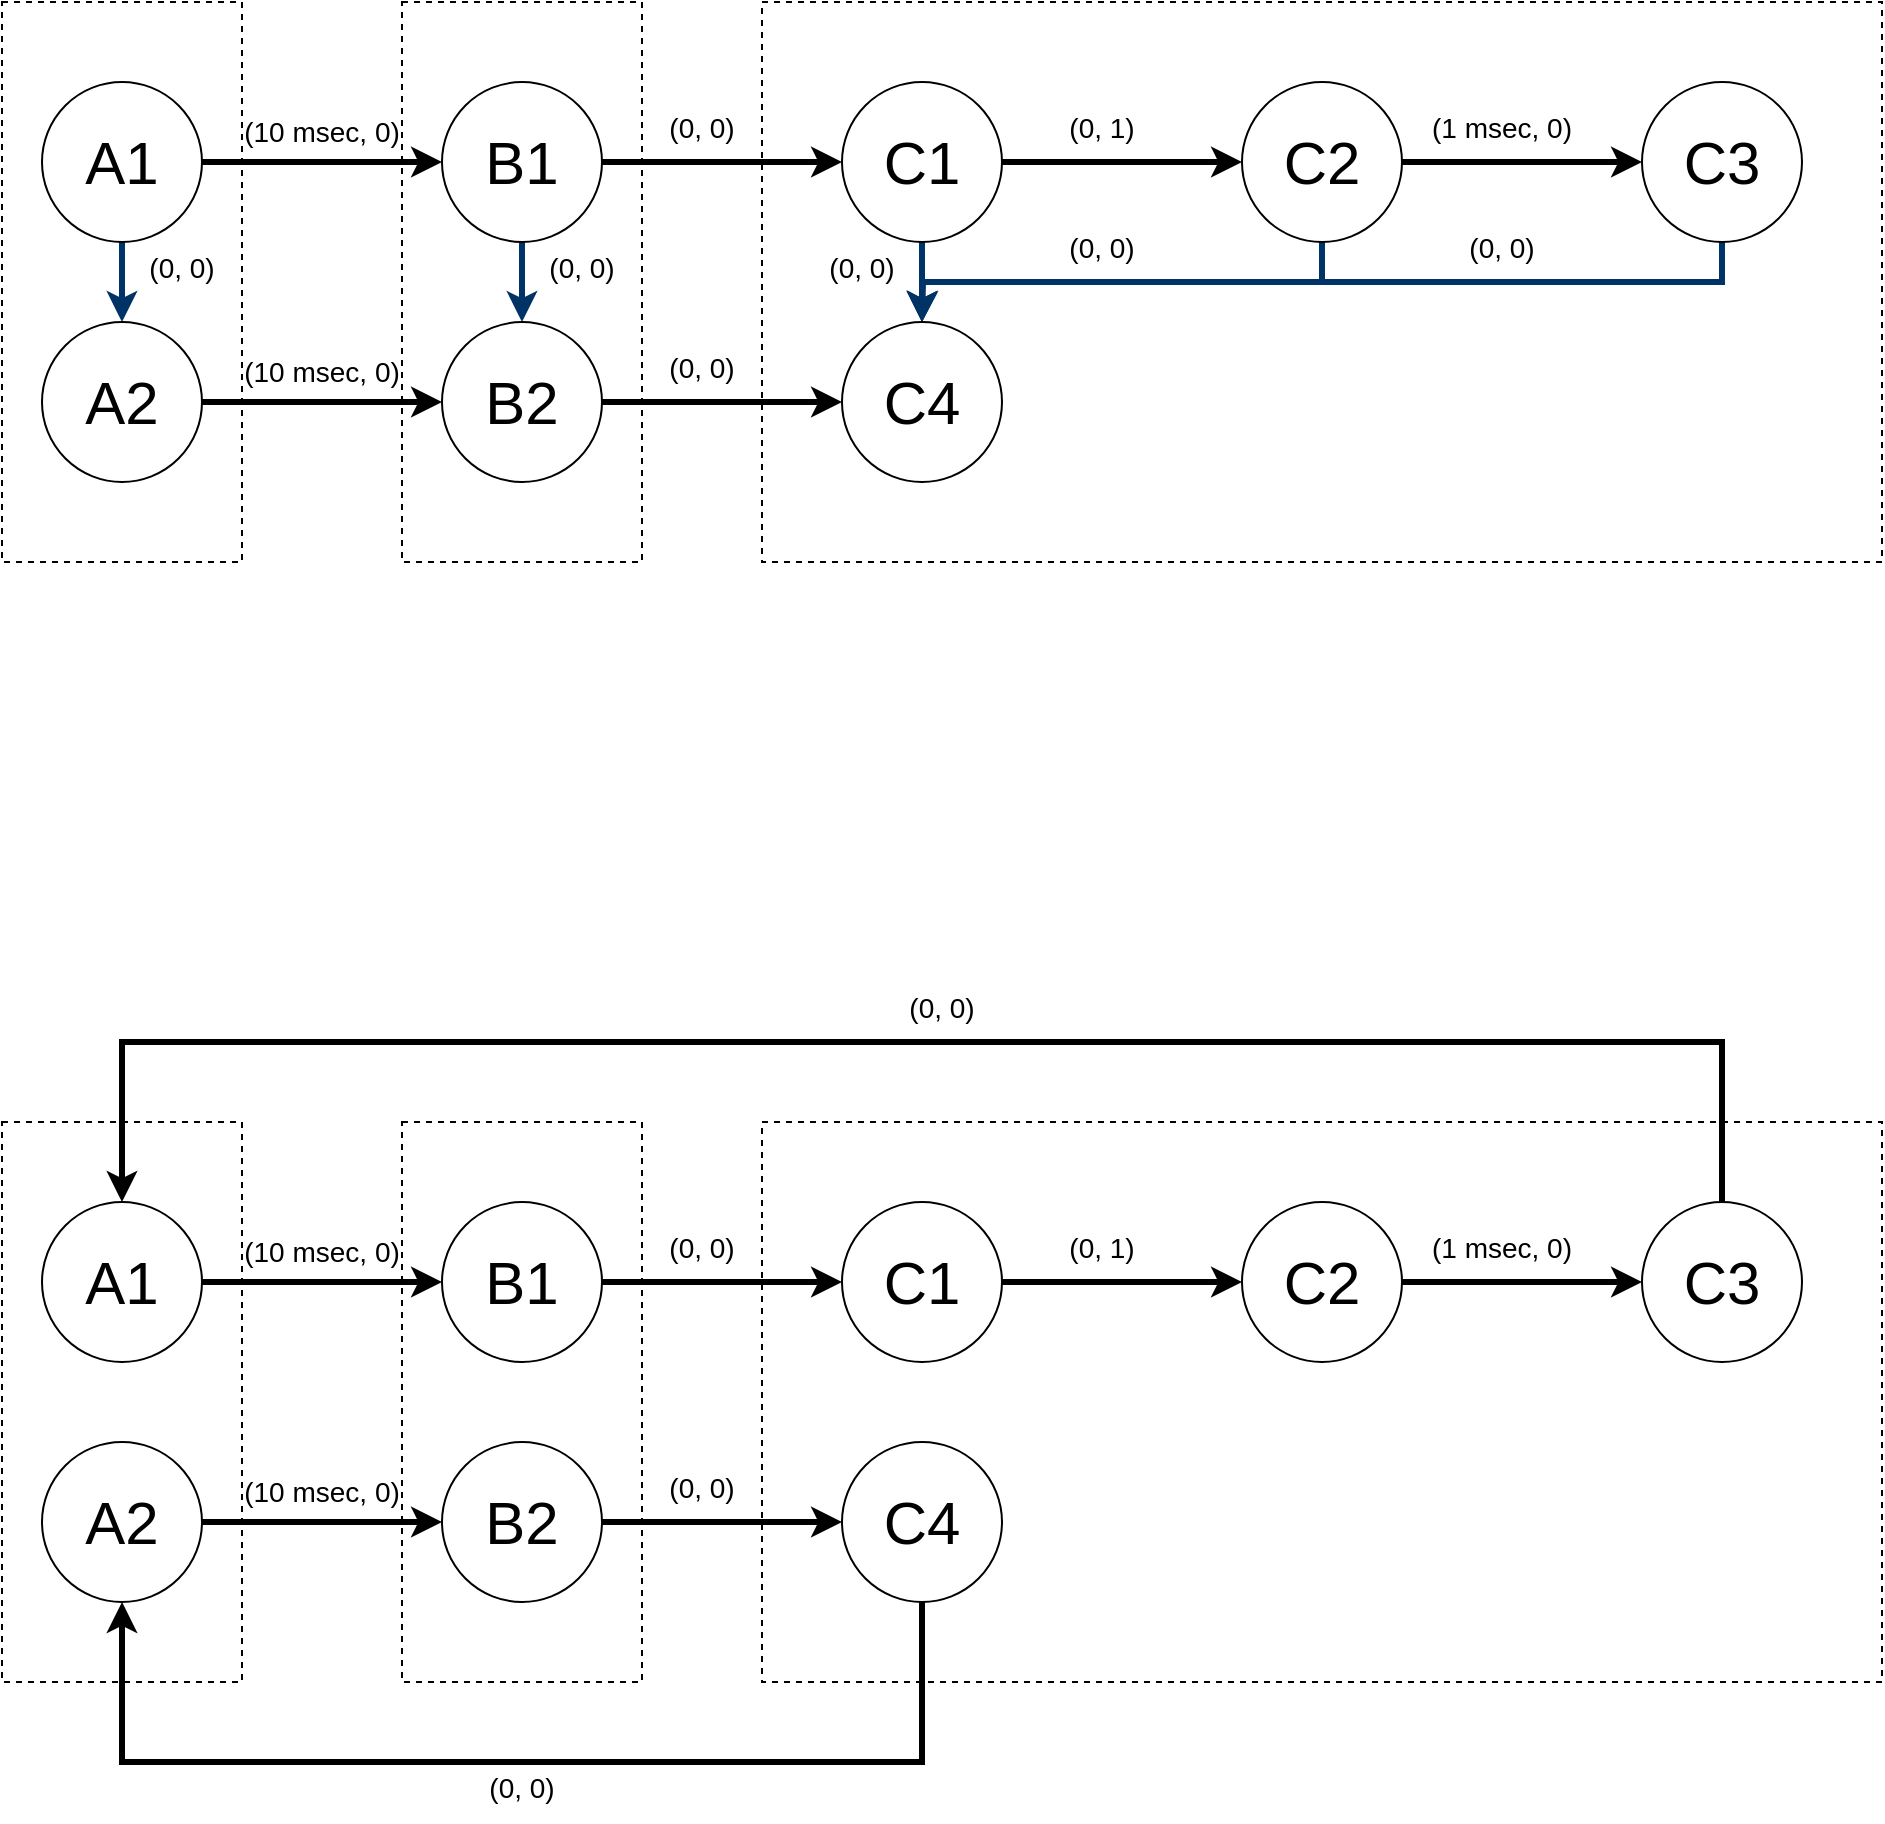 <mxfile version="14.4.3" type="device"><diagram id="fR7ZyrERB_p4ZOifRXuR" name="Page-1"><mxGraphModel dx="1042" dy="740" grid="1" gridSize="10" guides="1" tooltips="1" connect="1" arrows="1" fold="1" page="1" pageScale="1" pageWidth="850" pageHeight="1100" math="0" shadow="0"><root><mxCell id="0"/><mxCell id="1" parent="0"/><mxCell id="cgCgQ7ZBFBmr-rmUrS0L-20" value="" style="rounded=0;whiteSpace=wrap;html=1;dashed=1;fillColor=none;" parent="1" vertex="1"><mxGeometry x="480" y="280" width="560" height="280" as="geometry"/></mxCell><mxCell id="cgCgQ7ZBFBmr-rmUrS0L-19" value="" style="rounded=0;whiteSpace=wrap;html=1;dashed=1;fillColor=none;" parent="1" vertex="1"><mxGeometry x="300" y="280" width="120" height="280" as="geometry"/></mxCell><mxCell id="cgCgQ7ZBFBmr-rmUrS0L-18" value="" style="rounded=0;whiteSpace=wrap;html=1;dashed=1;fillColor=none;" parent="1" vertex="1"><mxGeometry x="100" y="280" width="120" height="280" as="geometry"/></mxCell><mxCell id="cgCgQ7ZBFBmr-rmUrS0L-10" style="edgeStyle=orthogonalEdgeStyle;rounded=0;orthogonalLoop=1;jettySize=auto;html=1;exitX=1;exitY=0.5;exitDx=0;exitDy=0;entryX=0;entryY=0.5;entryDx=0;entryDy=0;strokeWidth=3;" parent="1" source="cgCgQ7ZBFBmr-rmUrS0L-2" target="cgCgQ7ZBFBmr-rmUrS0L-4" edge="1"><mxGeometry relative="1" as="geometry"/></mxCell><mxCell id="wg7i4KBujyZq6GKzdDYo-1" style="edgeStyle=orthogonalEdgeStyle;rounded=0;orthogonalLoop=1;jettySize=auto;html=1;exitX=0.5;exitY=1;exitDx=0;exitDy=0;strokeColor=#003366;strokeWidth=3;" edge="1" parent="1" source="cgCgQ7ZBFBmr-rmUrS0L-2" target="cgCgQ7ZBFBmr-rmUrS0L-3"><mxGeometry relative="1" as="geometry"/></mxCell><mxCell id="cgCgQ7ZBFBmr-rmUrS0L-2" value="&lt;font style=&quot;font-size: 30px&quot;&gt;A1&lt;/font&gt;" style="ellipse;whiteSpace=wrap;html=1;aspect=fixed;" parent="1" vertex="1"><mxGeometry x="120" y="320" width="80" height="80" as="geometry"/></mxCell><mxCell id="cgCgQ7ZBFBmr-rmUrS0L-14" style="edgeStyle=orthogonalEdgeStyle;rounded=0;orthogonalLoop=1;jettySize=auto;html=1;exitX=1;exitY=0.5;exitDx=0;exitDy=0;entryX=0;entryY=0.5;entryDx=0;entryDy=0;strokeWidth=3;" parent="1" source="cgCgQ7ZBFBmr-rmUrS0L-3" target="cgCgQ7ZBFBmr-rmUrS0L-5" edge="1"><mxGeometry relative="1" as="geometry"/></mxCell><mxCell id="cgCgQ7ZBFBmr-rmUrS0L-3" value="&lt;font style=&quot;font-size: 30px&quot;&gt;A2&lt;/font&gt;" style="ellipse;whiteSpace=wrap;html=1;aspect=fixed;" parent="1" vertex="1"><mxGeometry x="120" y="440" width="80" height="80" as="geometry"/></mxCell><mxCell id="cgCgQ7ZBFBmr-rmUrS0L-11" style="edgeStyle=orthogonalEdgeStyle;rounded=0;orthogonalLoop=1;jettySize=auto;html=1;exitX=1;exitY=0.5;exitDx=0;exitDy=0;entryX=0;entryY=0.5;entryDx=0;entryDy=0;strokeWidth=3;" parent="1" source="cgCgQ7ZBFBmr-rmUrS0L-4" target="cgCgQ7ZBFBmr-rmUrS0L-6" edge="1"><mxGeometry relative="1" as="geometry"/></mxCell><mxCell id="wg7i4KBujyZq6GKzdDYo-3" style="edgeStyle=orthogonalEdgeStyle;rounded=0;orthogonalLoop=1;jettySize=auto;html=1;exitX=0.5;exitY=1;exitDx=0;exitDy=0;entryX=0.5;entryY=0;entryDx=0;entryDy=0;strokeColor=#003366;strokeWidth=3;" edge="1" parent="1" source="cgCgQ7ZBFBmr-rmUrS0L-4" target="cgCgQ7ZBFBmr-rmUrS0L-5"><mxGeometry relative="1" as="geometry"/></mxCell><mxCell id="cgCgQ7ZBFBmr-rmUrS0L-4" value="&lt;font style=&quot;font-size: 30px&quot;&gt;B1&lt;/font&gt;" style="ellipse;whiteSpace=wrap;html=1;aspect=fixed;" parent="1" vertex="1"><mxGeometry x="320" y="320" width="80" height="80" as="geometry"/></mxCell><mxCell id="cgCgQ7ZBFBmr-rmUrS0L-15" style="edgeStyle=orthogonalEdgeStyle;rounded=0;orthogonalLoop=1;jettySize=auto;html=1;exitX=1;exitY=0.5;exitDx=0;exitDy=0;entryX=0;entryY=0.5;entryDx=0;entryDy=0;strokeWidth=3;" parent="1" source="cgCgQ7ZBFBmr-rmUrS0L-5" target="cgCgQ7ZBFBmr-rmUrS0L-9" edge="1"><mxGeometry relative="1" as="geometry"/></mxCell><mxCell id="cgCgQ7ZBFBmr-rmUrS0L-5" value="&lt;font style=&quot;font-size: 30px&quot;&gt;B2&lt;/font&gt;" style="ellipse;whiteSpace=wrap;html=1;aspect=fixed;" parent="1" vertex="1"><mxGeometry x="320" y="440" width="80" height="80" as="geometry"/></mxCell><mxCell id="cgCgQ7ZBFBmr-rmUrS0L-12" style="edgeStyle=orthogonalEdgeStyle;rounded=0;orthogonalLoop=1;jettySize=auto;html=1;exitX=1;exitY=0.5;exitDx=0;exitDy=0;entryX=0;entryY=0.5;entryDx=0;entryDy=0;strokeWidth=3;" parent="1" source="cgCgQ7ZBFBmr-rmUrS0L-6" target="cgCgQ7ZBFBmr-rmUrS0L-7" edge="1"><mxGeometry relative="1" as="geometry"/></mxCell><mxCell id="wg7i4KBujyZq6GKzdDYo-4" style="edgeStyle=orthogonalEdgeStyle;rounded=0;orthogonalLoop=1;jettySize=auto;html=1;exitX=0.5;exitY=1;exitDx=0;exitDy=0;entryX=0.5;entryY=0;entryDx=0;entryDy=0;strokeColor=#003366;strokeWidth=3;" edge="1" parent="1" source="cgCgQ7ZBFBmr-rmUrS0L-6" target="cgCgQ7ZBFBmr-rmUrS0L-9"><mxGeometry relative="1" as="geometry"/></mxCell><mxCell id="cgCgQ7ZBFBmr-rmUrS0L-6" value="&lt;font style=&quot;font-size: 30px&quot;&gt;C1&lt;/font&gt;" style="ellipse;whiteSpace=wrap;html=1;aspect=fixed;" parent="1" vertex="1"><mxGeometry x="520" y="320" width="80" height="80" as="geometry"/></mxCell><mxCell id="cgCgQ7ZBFBmr-rmUrS0L-13" style="edgeStyle=orthogonalEdgeStyle;rounded=0;orthogonalLoop=1;jettySize=auto;html=1;exitX=1;exitY=0.5;exitDx=0;exitDy=0;entryX=0;entryY=0.5;entryDx=0;entryDy=0;strokeWidth=3;" parent="1" source="cgCgQ7ZBFBmr-rmUrS0L-7" target="cgCgQ7ZBFBmr-rmUrS0L-8" edge="1"><mxGeometry relative="1" as="geometry"/></mxCell><mxCell id="wg7i4KBujyZq6GKzdDYo-5" style="edgeStyle=orthogonalEdgeStyle;rounded=0;orthogonalLoop=1;jettySize=auto;html=1;exitX=0.5;exitY=1;exitDx=0;exitDy=0;entryX=0.5;entryY=0;entryDx=0;entryDy=0;strokeColor=#003366;strokeWidth=3;" edge="1" parent="1" source="cgCgQ7ZBFBmr-rmUrS0L-7" target="cgCgQ7ZBFBmr-rmUrS0L-9"><mxGeometry relative="1" as="geometry"/></mxCell><mxCell id="cgCgQ7ZBFBmr-rmUrS0L-7" value="&lt;font style=&quot;font-size: 30px&quot;&gt;C2&lt;/font&gt;" style="ellipse;whiteSpace=wrap;html=1;aspect=fixed;" parent="1" vertex="1"><mxGeometry x="720" y="320" width="80" height="80" as="geometry"/></mxCell><mxCell id="wg7i4KBujyZq6GKzdDYo-6" style="edgeStyle=orthogonalEdgeStyle;rounded=0;orthogonalLoop=1;jettySize=auto;html=1;exitX=0.5;exitY=1;exitDx=0;exitDy=0;strokeColor=#003366;strokeWidth=3;" edge="1" parent="1" source="cgCgQ7ZBFBmr-rmUrS0L-8"><mxGeometry relative="1" as="geometry"><mxPoint x="560" y="440" as="targetPoint"/></mxGeometry></mxCell><mxCell id="cgCgQ7ZBFBmr-rmUrS0L-8" value="&lt;font style=&quot;font-size: 30px&quot;&gt;C3&lt;/font&gt;" style="ellipse;whiteSpace=wrap;html=1;aspect=fixed;" parent="1" vertex="1"><mxGeometry x="920" y="320" width="80" height="80" as="geometry"/></mxCell><mxCell id="cgCgQ7ZBFBmr-rmUrS0L-9" value="&lt;font style=&quot;font-size: 30px&quot;&gt;C4&lt;/font&gt;" style="ellipse;whiteSpace=wrap;html=1;aspect=fixed;" parent="1" vertex="1"><mxGeometry x="520" y="440" width="80" height="80" as="geometry"/></mxCell><mxCell id="cgCgQ7ZBFBmr-rmUrS0L-21" value="&lt;font style=&quot;font-size: 14px&quot;&gt;(0, 0)&lt;/font&gt;" style="text;html=1;strokeColor=none;fillColor=none;align=center;verticalAlign=middle;whiteSpace=wrap;rounded=0;dashed=1;fontSize=24;" parent="1" vertex="1"><mxGeometry x="420" y="320" width="60" height="40" as="geometry"/></mxCell><mxCell id="cgCgQ7ZBFBmr-rmUrS0L-23" value="(10 msec, 0)" style="text;html=1;strokeColor=none;fillColor=none;align=center;verticalAlign=middle;whiteSpace=wrap;rounded=0;dashed=1;fontSize=14;" parent="1" vertex="1"><mxGeometry x="220" y="320" width="80" height="50" as="geometry"/></mxCell><mxCell id="cgCgQ7ZBFBmr-rmUrS0L-24" value="(10 msec, 0)" style="text;html=1;strokeColor=none;fillColor=none;align=center;verticalAlign=middle;whiteSpace=wrap;rounded=0;dashed=1;fontSize=14;" parent="1" vertex="1"><mxGeometry x="220" y="440" width="80" height="50" as="geometry"/></mxCell><mxCell id="cgCgQ7ZBFBmr-rmUrS0L-25" value="&lt;font style=&quot;font-size: 14px&quot;&gt;(0, 0)&lt;/font&gt;" style="text;html=1;strokeColor=none;fillColor=none;align=center;verticalAlign=middle;whiteSpace=wrap;rounded=0;dashed=1;fontSize=24;" parent="1" vertex="1"><mxGeometry x="420" y="440" width="60" height="40" as="geometry"/></mxCell><mxCell id="cgCgQ7ZBFBmr-rmUrS0L-26" value="&lt;font style=&quot;font-size: 14px&quot;&gt;(0, 1)&lt;/font&gt;" style="text;html=1;strokeColor=none;fillColor=none;align=center;verticalAlign=middle;whiteSpace=wrap;rounded=0;dashed=1;fontSize=24;" parent="1" vertex="1"><mxGeometry x="620" y="320" width="60" height="40" as="geometry"/></mxCell><mxCell id="cgCgQ7ZBFBmr-rmUrS0L-27" value="&lt;font style=&quot;font-size: 14px&quot;&gt;(1 msec, 0)&lt;/font&gt;" style="text;html=1;strokeColor=none;fillColor=none;align=center;verticalAlign=middle;whiteSpace=wrap;rounded=0;dashed=1;fontSize=24;" parent="1" vertex="1"><mxGeometry x="810" y="320" width="80" height="40" as="geometry"/></mxCell><mxCell id="cgCgQ7ZBFBmr-rmUrS0L-30" value="" style="rounded=0;whiteSpace=wrap;html=1;dashed=1;fillColor=none;" parent="1" vertex="1"><mxGeometry x="100" y="840" width="120" height="280" as="geometry"/></mxCell><mxCell id="cgCgQ7ZBFBmr-rmUrS0L-31" style="edgeStyle=orthogonalEdgeStyle;rounded=0;orthogonalLoop=1;jettySize=auto;html=1;exitX=1;exitY=0.5;exitDx=0;exitDy=0;entryX=0;entryY=0.5;entryDx=0;entryDy=0;strokeWidth=3;" parent="1" source="cgCgQ7ZBFBmr-rmUrS0L-32" target="cgCgQ7ZBFBmr-rmUrS0L-36" edge="1"><mxGeometry relative="1" as="geometry"/></mxCell><mxCell id="cgCgQ7ZBFBmr-rmUrS0L-32" value="&lt;font style=&quot;font-size: 30px&quot;&gt;A1&lt;/font&gt;" style="ellipse;whiteSpace=wrap;html=1;aspect=fixed;" parent="1" vertex="1"><mxGeometry x="120" y="880" width="80" height="80" as="geometry"/></mxCell><mxCell id="cgCgQ7ZBFBmr-rmUrS0L-33" style="edgeStyle=orthogonalEdgeStyle;rounded=0;orthogonalLoop=1;jettySize=auto;html=1;exitX=1;exitY=0.5;exitDx=0;exitDy=0;entryX=0;entryY=0.5;entryDx=0;entryDy=0;strokeWidth=3;" parent="1" source="cgCgQ7ZBFBmr-rmUrS0L-34" target="cgCgQ7ZBFBmr-rmUrS0L-38" edge="1"><mxGeometry relative="1" as="geometry"/></mxCell><mxCell id="cgCgQ7ZBFBmr-rmUrS0L-34" value="&lt;font style=&quot;font-size: 30px&quot;&gt;A2&lt;/font&gt;" style="ellipse;whiteSpace=wrap;html=1;aspect=fixed;" parent="1" vertex="1"><mxGeometry x="120" y="1000" width="80" height="80" as="geometry"/></mxCell><mxCell id="cgCgQ7ZBFBmr-rmUrS0L-35" style="edgeStyle=orthogonalEdgeStyle;rounded=0;orthogonalLoop=1;jettySize=auto;html=1;exitX=1;exitY=0.5;exitDx=0;exitDy=0;entryX=0;entryY=0.5;entryDx=0;entryDy=0;strokeWidth=3;" parent="1" source="cgCgQ7ZBFBmr-rmUrS0L-36" target="cgCgQ7ZBFBmr-rmUrS0L-40" edge="1"><mxGeometry relative="1" as="geometry"/></mxCell><mxCell id="cgCgQ7ZBFBmr-rmUrS0L-36" value="&lt;font style=&quot;font-size: 30px&quot;&gt;B1&lt;/font&gt;" style="ellipse;whiteSpace=wrap;html=1;aspect=fixed;" parent="1" vertex="1"><mxGeometry x="320" y="880" width="80" height="80" as="geometry"/></mxCell><mxCell id="cgCgQ7ZBFBmr-rmUrS0L-37" style="edgeStyle=orthogonalEdgeStyle;rounded=0;orthogonalLoop=1;jettySize=auto;html=1;exitX=1;exitY=0.5;exitDx=0;exitDy=0;entryX=0;entryY=0.5;entryDx=0;entryDy=0;strokeWidth=3;" parent="1" source="cgCgQ7ZBFBmr-rmUrS0L-38" target="cgCgQ7ZBFBmr-rmUrS0L-46" edge="1"><mxGeometry relative="1" as="geometry"/></mxCell><mxCell id="cgCgQ7ZBFBmr-rmUrS0L-38" value="&lt;font style=&quot;font-size: 30px&quot;&gt;B2&lt;/font&gt;" style="ellipse;whiteSpace=wrap;html=1;aspect=fixed;" parent="1" vertex="1"><mxGeometry x="320" y="1000" width="80" height="80" as="geometry"/></mxCell><mxCell id="cgCgQ7ZBFBmr-rmUrS0L-39" style="edgeStyle=orthogonalEdgeStyle;rounded=0;orthogonalLoop=1;jettySize=auto;html=1;exitX=1;exitY=0.5;exitDx=0;exitDy=0;entryX=0;entryY=0.5;entryDx=0;entryDy=0;strokeWidth=3;" parent="1" source="cgCgQ7ZBFBmr-rmUrS0L-40" target="cgCgQ7ZBFBmr-rmUrS0L-42" edge="1"><mxGeometry relative="1" as="geometry"/></mxCell><mxCell id="cgCgQ7ZBFBmr-rmUrS0L-40" value="&lt;font style=&quot;font-size: 30px&quot;&gt;C1&lt;/font&gt;" style="ellipse;whiteSpace=wrap;html=1;aspect=fixed;" parent="1" vertex="1"><mxGeometry x="520" y="880" width="80" height="80" as="geometry"/></mxCell><mxCell id="cgCgQ7ZBFBmr-rmUrS0L-41" style="edgeStyle=orthogonalEdgeStyle;rounded=0;orthogonalLoop=1;jettySize=auto;html=1;exitX=1;exitY=0.5;exitDx=0;exitDy=0;entryX=0;entryY=0.5;entryDx=0;entryDy=0;strokeWidth=3;" parent="1" source="cgCgQ7ZBFBmr-rmUrS0L-42" target="cgCgQ7ZBFBmr-rmUrS0L-44" edge="1"><mxGeometry relative="1" as="geometry"/></mxCell><mxCell id="cgCgQ7ZBFBmr-rmUrS0L-42" value="&lt;font style=&quot;font-size: 30px&quot;&gt;C2&lt;/font&gt;" style="ellipse;whiteSpace=wrap;html=1;aspect=fixed;" parent="1" vertex="1"><mxGeometry x="720" y="880" width="80" height="80" as="geometry"/></mxCell><mxCell id="cgCgQ7ZBFBmr-rmUrS0L-43" style="edgeStyle=orthogonalEdgeStyle;rounded=0;orthogonalLoop=1;jettySize=auto;html=1;exitX=0.5;exitY=0;exitDx=0;exitDy=0;entryX=0.5;entryY=0;entryDx=0;entryDy=0;strokeWidth=3;" parent="1" source="cgCgQ7ZBFBmr-rmUrS0L-44" target="cgCgQ7ZBFBmr-rmUrS0L-32" edge="1"><mxGeometry relative="1" as="geometry"><Array as="points"><mxPoint x="960" y="800"/><mxPoint x="160" y="800"/></Array></mxGeometry></mxCell><mxCell id="cgCgQ7ZBFBmr-rmUrS0L-44" value="&lt;font style=&quot;font-size: 30px&quot;&gt;C3&lt;/font&gt;" style="ellipse;whiteSpace=wrap;html=1;aspect=fixed;" parent="1" vertex="1"><mxGeometry x="920" y="880" width="80" height="80" as="geometry"/></mxCell><mxCell id="cgCgQ7ZBFBmr-rmUrS0L-45" style="edgeStyle=orthogonalEdgeStyle;rounded=0;orthogonalLoop=1;jettySize=auto;html=1;exitX=0.5;exitY=1;exitDx=0;exitDy=0;entryX=0.5;entryY=1;entryDx=0;entryDy=0;strokeWidth=3;" parent="1" source="cgCgQ7ZBFBmr-rmUrS0L-46" target="cgCgQ7ZBFBmr-rmUrS0L-34" edge="1"><mxGeometry relative="1" as="geometry"><Array as="points"><mxPoint x="560" y="1160"/><mxPoint x="160" y="1160"/></Array></mxGeometry></mxCell><mxCell id="cgCgQ7ZBFBmr-rmUrS0L-46" value="&lt;font style=&quot;font-size: 30px&quot;&gt;C4&lt;/font&gt;" style="ellipse;whiteSpace=wrap;html=1;aspect=fixed;" parent="1" vertex="1"><mxGeometry x="520" y="1000" width="80" height="80" as="geometry"/></mxCell><mxCell id="cgCgQ7ZBFBmr-rmUrS0L-47" value="" style="rounded=0;whiteSpace=wrap;html=1;dashed=1;fillColor=none;" parent="1" vertex="1"><mxGeometry x="300" y="840" width="120" height="280" as="geometry"/></mxCell><mxCell id="cgCgQ7ZBFBmr-rmUrS0L-48" value="" style="rounded=0;whiteSpace=wrap;html=1;dashed=1;fillColor=none;" parent="1" vertex="1"><mxGeometry x="480" y="840" width="560" height="280" as="geometry"/></mxCell><mxCell id="cgCgQ7ZBFBmr-rmUrS0L-49" value="&lt;font style=&quot;font-size: 14px&quot;&gt;(0, 0)&lt;/font&gt;" style="text;html=1;strokeColor=none;fillColor=none;align=center;verticalAlign=middle;whiteSpace=wrap;rounded=0;dashed=1;fontSize=24;" parent="1" vertex="1"><mxGeometry x="420" y="880" width="60" height="40" as="geometry"/></mxCell><mxCell id="cgCgQ7ZBFBmr-rmUrS0L-50" value="(10 msec, 0)" style="text;html=1;strokeColor=none;fillColor=none;align=center;verticalAlign=middle;whiteSpace=wrap;rounded=0;dashed=1;fontSize=14;" parent="1" vertex="1"><mxGeometry x="220" y="880" width="80" height="50" as="geometry"/></mxCell><mxCell id="cgCgQ7ZBFBmr-rmUrS0L-51" value="(10 msec, 0)" style="text;html=1;strokeColor=none;fillColor=none;align=center;verticalAlign=middle;whiteSpace=wrap;rounded=0;dashed=1;fontSize=14;" parent="1" vertex="1"><mxGeometry x="220" y="1000" width="80" height="50" as="geometry"/></mxCell><mxCell id="cgCgQ7ZBFBmr-rmUrS0L-52" value="&lt;font style=&quot;font-size: 14px&quot;&gt;(0, 0)&lt;/font&gt;" style="text;html=1;strokeColor=none;fillColor=none;align=center;verticalAlign=middle;whiteSpace=wrap;rounded=0;dashed=1;fontSize=24;" parent="1" vertex="1"><mxGeometry x="420" y="1000" width="60" height="40" as="geometry"/></mxCell><mxCell id="cgCgQ7ZBFBmr-rmUrS0L-53" value="&lt;font style=&quot;font-size: 14px&quot;&gt;(0, 1)&lt;/font&gt;" style="text;html=1;strokeColor=none;fillColor=none;align=center;verticalAlign=middle;whiteSpace=wrap;rounded=0;dashed=1;fontSize=24;" parent="1" vertex="1"><mxGeometry x="620" y="880" width="60" height="40" as="geometry"/></mxCell><mxCell id="cgCgQ7ZBFBmr-rmUrS0L-54" value="&lt;font style=&quot;font-size: 14px&quot;&gt;(1 msec, 0)&lt;/font&gt;" style="text;html=1;strokeColor=none;fillColor=none;align=center;verticalAlign=middle;whiteSpace=wrap;rounded=0;dashed=1;fontSize=24;" parent="1" vertex="1"><mxGeometry x="810" y="880" width="80" height="40" as="geometry"/></mxCell><mxCell id="cgCgQ7ZBFBmr-rmUrS0L-55" value="&lt;font style=&quot;font-size: 14px&quot;&gt;(0, 0)&lt;/font&gt;" style="text;html=1;strokeColor=none;fillColor=none;align=center;verticalAlign=middle;whiteSpace=wrap;rounded=0;dashed=1;fontSize=24;" parent="1" vertex="1"><mxGeometry x="540" y="760" width="60" height="40" as="geometry"/></mxCell><mxCell id="cgCgQ7ZBFBmr-rmUrS0L-56" value="&lt;font style=&quot;font-size: 14px&quot;&gt;(0, 0)&lt;/font&gt;" style="text;html=1;strokeColor=none;fillColor=none;align=center;verticalAlign=middle;whiteSpace=wrap;rounded=0;dashed=1;fontSize=24;" parent="1" vertex="1"><mxGeometry x="330" y="1150" width="60" height="40" as="geometry"/></mxCell><mxCell id="wg7i4KBujyZq6GKzdDYo-7" value="&lt;font style=&quot;font-size: 14px&quot;&gt;(0, 0)&lt;/font&gt;" style="text;html=1;strokeColor=none;fillColor=none;align=center;verticalAlign=middle;whiteSpace=wrap;rounded=0;dashed=1;fontSize=24;" vertex="1" parent="1"><mxGeometry x="160" y="390" width="60" height="40" as="geometry"/></mxCell><mxCell id="wg7i4KBujyZq6GKzdDYo-8" value="&lt;font style=&quot;font-size: 14px&quot;&gt;(0, 0)&lt;/font&gt;" style="text;html=1;strokeColor=none;fillColor=none;align=center;verticalAlign=middle;whiteSpace=wrap;rounded=0;dashed=1;fontSize=24;" vertex="1" parent="1"><mxGeometry x="620" y="380" width="60" height="40" as="geometry"/></mxCell><mxCell id="wg7i4KBujyZq6GKzdDYo-9" value="&lt;font style=&quot;font-size: 14px&quot;&gt;(0, 0)&lt;/font&gt;" style="text;html=1;strokeColor=none;fillColor=none;align=center;verticalAlign=middle;whiteSpace=wrap;rounded=0;dashed=1;fontSize=24;" vertex="1" parent="1"><mxGeometry x="820" y="380" width="60" height="40" as="geometry"/></mxCell><mxCell id="wg7i4KBujyZq6GKzdDYo-10" value="&lt;font style=&quot;font-size: 14px&quot;&gt;(0, 0)&lt;/font&gt;" style="text;html=1;strokeColor=none;fillColor=none;align=center;verticalAlign=middle;whiteSpace=wrap;rounded=0;dashed=1;fontSize=24;" vertex="1" parent="1"><mxGeometry x="500" y="390" width="60" height="40" as="geometry"/></mxCell><mxCell id="wg7i4KBujyZq6GKzdDYo-11" value="&lt;font style=&quot;font-size: 14px&quot;&gt;(0, 0)&lt;/font&gt;" style="text;html=1;strokeColor=none;fillColor=none;align=center;verticalAlign=middle;whiteSpace=wrap;rounded=0;dashed=1;fontSize=24;" vertex="1" parent="1"><mxGeometry x="360" y="390" width="60" height="40" as="geometry"/></mxCell></root></mxGraphModel></diagram></mxfile>
